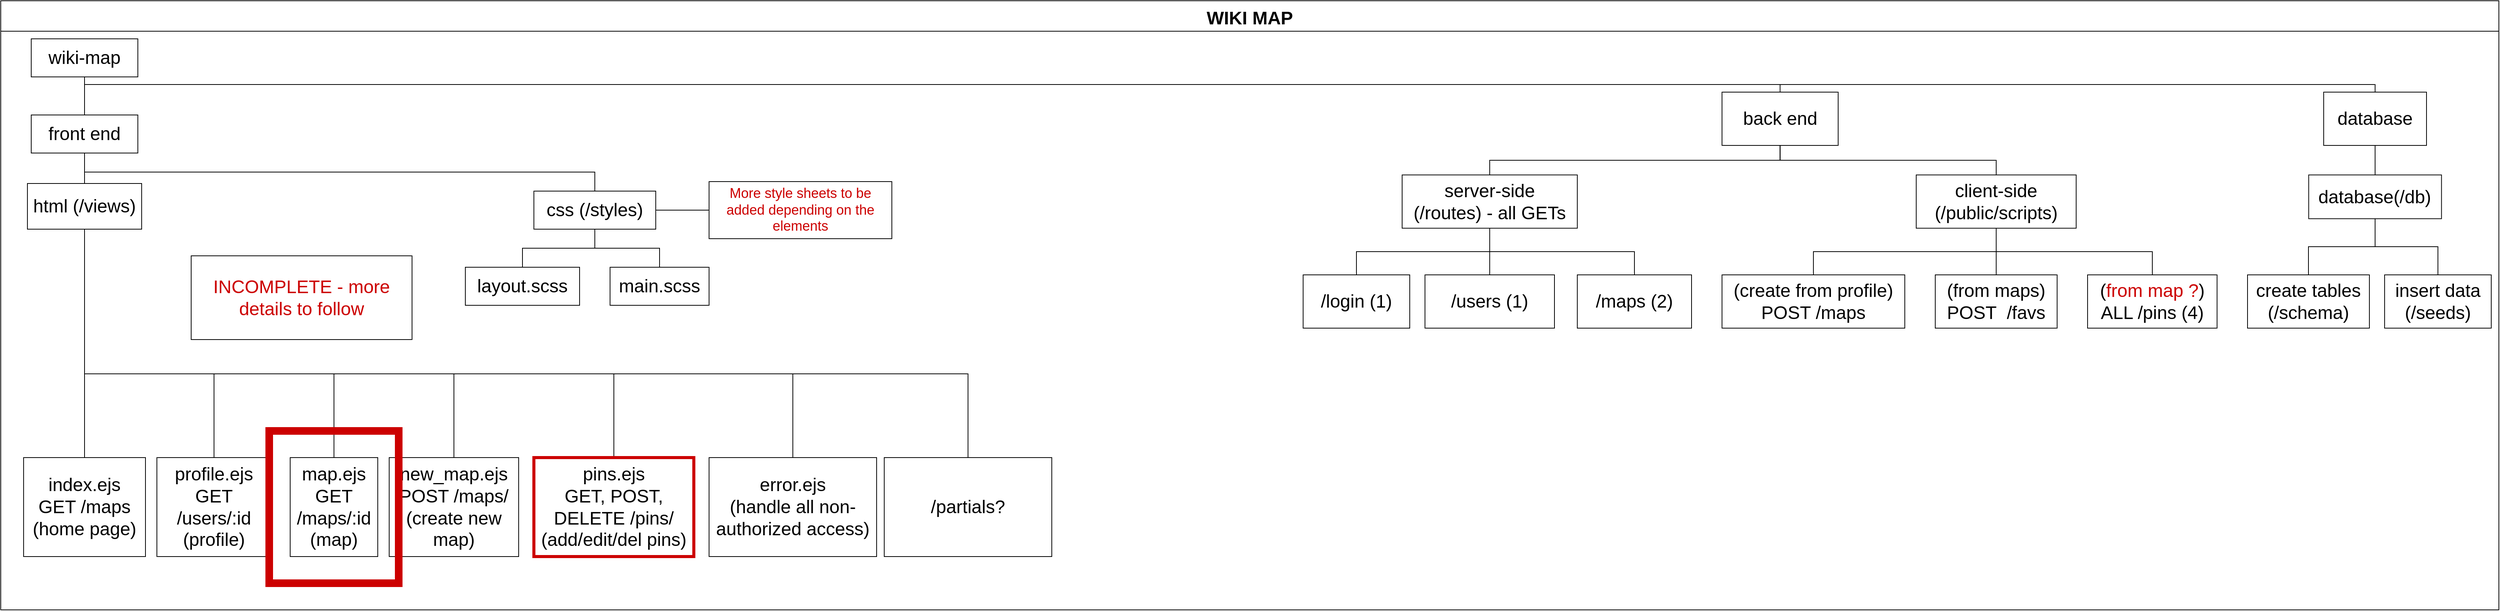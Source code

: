 <mxfile version="17.2.4" type="device"><diagram id="prtHgNgQTEPvFCAcTncT" name="Page-1"><mxGraphModel dx="2184" dy="1147" grid="1" gridSize="10" guides="1" tooltips="1" connect="1" arrows="1" fold="1" page="1" pageScale="1" pageWidth="1100" pageHeight="850" math="0" shadow="0"><root><mxCell id="0"/><mxCell id="1" parent="0"/><mxCell id="_WSLM0H4yx26yWdLZxbU-1" value="WIKI MAP" style="swimlane;startSize=40;horizontal=1;containerType=tree;fontSize=24;" parent="1" vertex="1"><mxGeometry x="10" y="25" width="3280" height="800" as="geometry"/></mxCell><mxCell id="_WSLM0H4yx26yWdLZxbU-2" value="" style="edgeStyle=elbowEdgeStyle;elbow=vertical;startArrow=none;endArrow=none;rounded=0;fontSize=24;" parent="_WSLM0H4yx26yWdLZxbU-1" source="_WSLM0H4yx26yWdLZxbU-3" target="_WSLM0H4yx26yWdLZxbU-8" edge="1"><mxGeometry relative="1" as="geometry"/></mxCell><mxCell id="_WSLM0H4yx26yWdLZxbU-3" value="wiki-map" style="whiteSpace=wrap;html=1;treeFolding=1;treeMoving=1;newEdgeStyle={&quot;edgeStyle&quot;:&quot;elbowEdgeStyle&quot;,&quot;startArrow&quot;:&quot;none&quot;,&quot;endArrow&quot;:&quot;none&quot;};fontSize=24;" parent="_WSLM0H4yx26yWdLZxbU-1" vertex="1"><mxGeometry x="40" y="50" width="140" height="50" as="geometry"/></mxCell><mxCell id="_WSLM0H4yx26yWdLZxbU-4" value="html (/views)" style="whiteSpace=wrap;html=1;treeFolding=1;treeMoving=1;newEdgeStyle={&quot;edgeStyle&quot;:&quot;elbowEdgeStyle&quot;,&quot;startArrow&quot;:&quot;none&quot;,&quot;endArrow&quot;:&quot;none&quot;};fontSize=24;" parent="_WSLM0H4yx26yWdLZxbU-1" vertex="1"><mxGeometry x="35" y="240" width="150" height="60" as="geometry"/></mxCell><mxCell id="_WSLM0H4yx26yWdLZxbU-7" value="" style="edgeStyle=elbowEdgeStyle;elbow=vertical;startArrow=none;endArrow=none;rounded=0;fontSize=24;" parent="_WSLM0H4yx26yWdLZxbU-1" source="_WSLM0H4yx26yWdLZxbU-8" target="_WSLM0H4yx26yWdLZxbU-4" edge="1"><mxGeometry relative="1" as="geometry"><mxPoint x="130" y="100" as="sourcePoint"/></mxGeometry></mxCell><mxCell id="_WSLM0H4yx26yWdLZxbU-8" value="front end" style="whiteSpace=wrap;html=1;treeFolding=1;treeMoving=1;newEdgeStyle={&quot;edgeStyle&quot;:&quot;elbowEdgeStyle&quot;,&quot;startArrow&quot;:&quot;none&quot;,&quot;endArrow&quot;:&quot;none&quot;};fontSize=24;" parent="_WSLM0H4yx26yWdLZxbU-1" vertex="1"><mxGeometry x="40" y="150" width="140" height="50" as="geometry"/></mxCell><mxCell id="_WSLM0H4yx26yWdLZxbU-13" value="" style="edgeStyle=elbowEdgeStyle;elbow=vertical;startArrow=none;endArrow=none;rounded=0;fontSize=24;" parent="_WSLM0H4yx26yWdLZxbU-1" source="_WSLM0H4yx26yWdLZxbU-3" target="_WSLM0H4yx26yWdLZxbU-14" edge="1"><mxGeometry relative="1" as="geometry"><mxPoint x="130" y="100" as="sourcePoint"/></mxGeometry></mxCell><mxCell id="_WSLM0H4yx26yWdLZxbU-14" value="back end" style="whiteSpace=wrap;html=1;treeFolding=1;treeMoving=1;newEdgeStyle={&quot;edgeStyle&quot;:&quot;elbowEdgeStyle&quot;,&quot;startArrow&quot;:&quot;none&quot;,&quot;endArrow&quot;:&quot;none&quot;};fontSize=24;" parent="_WSLM0H4yx26yWdLZxbU-1" vertex="1"><mxGeometry x="2260" y="120" width="152.5" height="70" as="geometry"/></mxCell><mxCell id="_WSLM0H4yx26yWdLZxbU-15" value="" style="edgeStyle=elbowEdgeStyle;elbow=vertical;startArrow=none;endArrow=none;rounded=0;fontSize=24;" parent="_WSLM0H4yx26yWdLZxbU-1" source="_WSLM0H4yx26yWdLZxbU-3" target="_WSLM0H4yx26yWdLZxbU-16" edge="1"><mxGeometry relative="1" as="geometry"><mxPoint x="130" y="100" as="sourcePoint"/></mxGeometry></mxCell><mxCell id="_WSLM0H4yx26yWdLZxbU-16" value="database" style="whiteSpace=wrap;html=1;treeFolding=1;treeMoving=1;newEdgeStyle={&quot;edgeStyle&quot;:&quot;elbowEdgeStyle&quot;,&quot;startArrow&quot;:&quot;none&quot;,&quot;endArrow&quot;:&quot;none&quot;};fontSize=24;" parent="_WSLM0H4yx26yWdLZxbU-1" vertex="1"><mxGeometry x="3050" y="120" width="135" height="70" as="geometry"/></mxCell><mxCell id="_WSLM0H4yx26yWdLZxbU-17" value="" style="edgeStyle=elbowEdgeStyle;elbow=vertical;startArrow=none;endArrow=none;rounded=0;fontSize=24;" parent="_WSLM0H4yx26yWdLZxbU-1" source="_WSLM0H4yx26yWdLZxbU-14" target="_WSLM0H4yx26yWdLZxbU-18" edge="1"><mxGeometry relative="1" as="geometry"><mxPoint x="1940" y="100" as="sourcePoint"/></mxGeometry></mxCell><mxCell id="_WSLM0H4yx26yWdLZxbU-18" value="server-side&lt;br&gt;(/routes) - all GETs" style="whiteSpace=wrap;html=1;treeFolding=1;treeMoving=1;newEdgeStyle={&quot;edgeStyle&quot;:&quot;elbowEdgeStyle&quot;,&quot;startArrow&quot;:&quot;none&quot;,&quot;endArrow&quot;:&quot;none&quot;};fontSize=24;" parent="_WSLM0H4yx26yWdLZxbU-1" vertex="1"><mxGeometry x="1840" y="228.75" width="230" height="70" as="geometry"/></mxCell><mxCell id="_WSLM0H4yx26yWdLZxbU-19" value="" style="edgeStyle=elbowEdgeStyle;elbow=vertical;startArrow=none;endArrow=none;rounded=0;fontSize=24;" parent="_WSLM0H4yx26yWdLZxbU-1" source="_WSLM0H4yx26yWdLZxbU-16" target="_WSLM0H4yx26yWdLZxbU-20" edge="1"><mxGeometry relative="1" as="geometry"><mxPoint x="2690" y="100" as="sourcePoint"/><mxPoint x="3080" y="200" as="targetPoint"/></mxGeometry></mxCell><mxCell id="_WSLM0H4yx26yWdLZxbU-20" value="database(/db)" style="whiteSpace=wrap;html=1;treeFolding=1;treeMoving=1;newEdgeStyle={&quot;edgeStyle&quot;:&quot;elbowEdgeStyle&quot;,&quot;startArrow&quot;:&quot;none&quot;,&quot;endArrow&quot;:&quot;none&quot;};fontSize=24;" parent="_WSLM0H4yx26yWdLZxbU-1" vertex="1"><mxGeometry x="3030.31" y="228.75" width="174.38" height="57.5" as="geometry"/></mxCell><mxCell id="_WSLM0H4yx26yWdLZxbU-21" value="" style="edgeStyle=elbowEdgeStyle;elbow=vertical;startArrow=none;endArrow=none;rounded=0;fontSize=24;" parent="_WSLM0H4yx26yWdLZxbU-1" source="_WSLM0H4yx26yWdLZxbU-8" target="_WSLM0H4yx26yWdLZxbU-22" edge="1"><mxGeometry relative="1" as="geometry"><mxPoint x="130" y="180" as="sourcePoint"/></mxGeometry></mxCell><mxCell id="_WSLM0H4yx26yWdLZxbU-22" value="css (/styles)" style="whiteSpace=wrap;html=1;treeFolding=1;treeMoving=1;newEdgeStyle={&quot;edgeStyle&quot;:&quot;elbowEdgeStyle&quot;,&quot;startArrow&quot;:&quot;none&quot;,&quot;endArrow&quot;:&quot;none&quot;};fontSize=24;" parent="_WSLM0H4yx26yWdLZxbU-1" vertex="1"><mxGeometry x="700" y="250" width="160" height="50" as="geometry"/></mxCell><mxCell id="_WSLM0H4yx26yWdLZxbU-23" value="" style="edgeStyle=elbowEdgeStyle;elbow=vertical;startArrow=none;endArrow=none;rounded=0;fontSize=24;" parent="_WSLM0H4yx26yWdLZxbU-1" source="_WSLM0H4yx26yWdLZxbU-4" target="_WSLM0H4yx26yWdLZxbU-24" edge="1"><mxGeometry relative="1" as="geometry"><mxPoint x="130" y="180" as="sourcePoint"/></mxGeometry></mxCell><mxCell id="_WSLM0H4yx26yWdLZxbU-24" value="index.ejs&lt;br style=&quot;font-size: 24px;&quot;&gt;GET /maps&lt;br style=&quot;font-size: 24px;&quot;&gt;(home page)" style="whiteSpace=wrap;html=1;treeFolding=1;treeMoving=1;newEdgeStyle={&quot;edgeStyle&quot;:&quot;elbowEdgeStyle&quot;,&quot;startArrow&quot;:&quot;none&quot;,&quot;endArrow&quot;:&quot;none&quot;};fontSize=24;" parent="_WSLM0H4yx26yWdLZxbU-1" vertex="1"><mxGeometry x="30" y="600" width="160" height="130" as="geometry"/></mxCell><mxCell id="_WSLM0H4yx26yWdLZxbU-31" value="" style="edgeStyle=elbowEdgeStyle;elbow=vertical;startArrow=none;endArrow=none;rounded=0;fontSize=24;" parent="_WSLM0H4yx26yWdLZxbU-1" source="_WSLM0H4yx26yWdLZxbU-4" target="_WSLM0H4yx26yWdLZxbU-32" edge="1"><mxGeometry relative="1" as="geometry"><mxPoint x="130" y="180" as="sourcePoint"/><Array as="points"><mxPoint x="200" y="490"/></Array></mxGeometry></mxCell><mxCell id="_WSLM0H4yx26yWdLZxbU-32" value="profile.ejs&lt;br style=&quot;font-size: 24px;&quot;&gt;GET /users/:id&lt;br style=&quot;font-size: 24px;&quot;&gt;(profile)" style="whiteSpace=wrap;html=1;treeFolding=1;treeMoving=1;newEdgeStyle={&quot;edgeStyle&quot;:&quot;elbowEdgeStyle&quot;,&quot;startArrow&quot;:&quot;none&quot;,&quot;endArrow&quot;:&quot;none&quot;};fontSize=24;" parent="_WSLM0H4yx26yWdLZxbU-1" vertex="1"><mxGeometry x="205" y="600" width="150" height="130" as="geometry"/></mxCell><mxCell id="_WSLM0H4yx26yWdLZxbU-33" value="" style="edgeStyle=elbowEdgeStyle;elbow=vertical;startArrow=none;endArrow=none;rounded=0;fontSize=24;" parent="_WSLM0H4yx26yWdLZxbU-1" source="_WSLM0H4yx26yWdLZxbU-4" target="_WSLM0H4yx26yWdLZxbU-34" edge="1"><mxGeometry relative="1" as="geometry"><mxPoint x="130" y="260" as="sourcePoint"/><Array as="points"><mxPoint x="280" y="490"/></Array></mxGeometry></mxCell><mxCell id="_WSLM0H4yx26yWdLZxbU-34" value="map.ejs&lt;br style=&quot;font-size: 24px;&quot;&gt;GET /maps/:id&lt;br style=&quot;font-size: 24px;&quot;&gt;(map)" style="whiteSpace=wrap;html=1;treeFolding=1;treeMoving=1;newEdgeStyle={&quot;edgeStyle&quot;:&quot;elbowEdgeStyle&quot;,&quot;startArrow&quot;:&quot;none&quot;,&quot;endArrow&quot;:&quot;none&quot;};fontSize=24;" parent="_WSLM0H4yx26yWdLZxbU-1" vertex="1"><mxGeometry x="380" y="600" width="115" height="130" as="geometry"/></mxCell><mxCell id="_WSLM0H4yx26yWdLZxbU-35" value="" style="edgeStyle=elbowEdgeStyle;elbow=vertical;startArrow=none;endArrow=none;rounded=0;fontSize=24;" parent="_WSLM0H4yx26yWdLZxbU-1" source="_WSLM0H4yx26yWdLZxbU-4" target="_WSLM0H4yx26yWdLZxbU-36" edge="1"><mxGeometry relative="1" as="geometry"><mxPoint x="130" y="260" as="sourcePoint"/><Array as="points"><mxPoint x="360" y="490"/></Array></mxGeometry></mxCell><mxCell id="_WSLM0H4yx26yWdLZxbU-36" value="new_map.ejs&lt;br style=&quot;font-size: 24px;&quot;&gt;POST /maps/&lt;br style=&quot;font-size: 24px;&quot;&gt;(create new map)" style="whiteSpace=wrap;html=1;treeFolding=1;treeMoving=1;newEdgeStyle={&quot;edgeStyle&quot;:&quot;elbowEdgeStyle&quot;,&quot;startArrow&quot;:&quot;none&quot;,&quot;endArrow&quot;:&quot;none&quot;};fontSize=24;" parent="_WSLM0H4yx26yWdLZxbU-1" vertex="1"><mxGeometry x="510" y="600" width="170" height="130" as="geometry"/></mxCell><mxCell id="_WSLM0H4yx26yWdLZxbU-37" value="" style="edgeStyle=elbowEdgeStyle;elbow=vertical;startArrow=none;endArrow=none;rounded=0;fontSize=24;" parent="_WSLM0H4yx26yWdLZxbU-1" source="_WSLM0H4yx26yWdLZxbU-4" target="_WSLM0H4yx26yWdLZxbU-38" edge="1"><mxGeometry relative="1" as="geometry"><mxPoint x="130" y="260" as="sourcePoint"/><Array as="points"><mxPoint x="470" y="490"/></Array></mxGeometry></mxCell><mxCell id="_WSLM0H4yx26yWdLZxbU-38" value="pins.ejs&lt;br style=&quot;font-size: 24px;&quot;&gt;GET, POST, DELETE /pins/&lt;br style=&quot;font-size: 24px;&quot;&gt;(add/edit/del pins)" style="whiteSpace=wrap;html=1;treeFolding=1;treeMoving=1;newEdgeStyle={&quot;edgeStyle&quot;:&quot;elbowEdgeStyle&quot;,&quot;startArrow&quot;:&quot;none&quot;,&quot;endArrow&quot;:&quot;none&quot;};fontSize=24;strokeColor=#CC0000;strokeWidth=4;" parent="_WSLM0H4yx26yWdLZxbU-1" vertex="1"><mxGeometry x="700" y="600" width="210" height="130" as="geometry"/></mxCell><mxCell id="_WSLM0H4yx26yWdLZxbU-39" value="INCOMPLETE - more details to follow" style="rounded=0;whiteSpace=wrap;html=1;fontSize=24;fontColor=#CC0000;" parent="_WSLM0H4yx26yWdLZxbU-1" vertex="1"><mxGeometry x="250" y="335" width="290" height="110" as="geometry"/></mxCell><mxCell id="_WSLM0H4yx26yWdLZxbU-40" value="" style="rounded=0;whiteSpace=wrap;html=1;fillColor=none;strokeColor=#CC0000;strokeWidth=10;fontSize=24;fontColor=#330000;" parent="_WSLM0H4yx26yWdLZxbU-1" vertex="1"><mxGeometry x="352.5" y="565" width="170" height="200" as="geometry"/></mxCell><mxCell id="VPKwE7r2LJzSWdLnU8Od-2" value="" style="edgeStyle=elbowEdgeStyle;elbow=vertical;startArrow=none;endArrow=none;rounded=0;fontSize=24;" parent="_WSLM0H4yx26yWdLZxbU-1" source="_WSLM0H4yx26yWdLZxbU-22" target="VPKwE7r2LJzSWdLnU8Od-3" edge="1"><mxGeometry relative="1" as="geometry"><mxPoint x="310" y="190" as="sourcePoint"/></mxGeometry></mxCell><mxCell id="VPKwE7r2LJzSWdLnU8Od-3" value="main.scss" style="whiteSpace=wrap;html=1;treeFolding=1;treeMoving=1;newEdgeStyle={&quot;edgeStyle&quot;:&quot;elbowEdgeStyle&quot;,&quot;startArrow&quot;:&quot;none&quot;,&quot;endArrow&quot;:&quot;none&quot;};fontSize=24;" parent="_WSLM0H4yx26yWdLZxbU-1" vertex="1"><mxGeometry x="800" y="350" width="130" height="50" as="geometry"/></mxCell><mxCell id="VPKwE7r2LJzSWdLnU8Od-4" value="" style="edgeStyle=elbowEdgeStyle;elbow=vertical;startArrow=none;endArrow=none;rounded=0;fontSize=24;" parent="_WSLM0H4yx26yWdLZxbU-1" source="_WSLM0H4yx26yWdLZxbU-22" target="VPKwE7r2LJzSWdLnU8Od-5" edge="1"><mxGeometry relative="1" as="geometry"><mxPoint x="1240" y="270" as="sourcePoint"/></mxGeometry></mxCell><mxCell id="VPKwE7r2LJzSWdLnU8Od-5" value="layout.scss" style="whiteSpace=wrap;html=1;treeFolding=1;treeMoving=1;newEdgeStyle={&quot;edgeStyle&quot;:&quot;elbowEdgeStyle&quot;,&quot;startArrow&quot;:&quot;none&quot;,&quot;endArrow&quot;:&quot;none&quot;};fontSize=24;" parent="_WSLM0H4yx26yWdLZxbU-1" vertex="1"><mxGeometry x="610" y="350" width="150" height="50" as="geometry"/></mxCell><mxCell id="VPKwE7r2LJzSWdLnU8Od-6" value="" style="edgeStyle=elbowEdgeStyle;elbow=vertical;startArrow=none;endArrow=none;rounded=0;fontSize=24;" parent="_WSLM0H4yx26yWdLZxbU-1" source="_WSLM0H4yx26yWdLZxbU-14" target="VPKwE7r2LJzSWdLnU8Od-7" edge="1"><mxGeometry relative="1" as="geometry"><mxPoint x="2160" y="180" as="sourcePoint"/></mxGeometry></mxCell><mxCell id="VPKwE7r2LJzSWdLnU8Od-7" value="client-side&lt;br style=&quot;font-size: 24px;&quot;&gt;(/public/scripts)" style="whiteSpace=wrap;html=1;treeFolding=1;treeMoving=1;newEdgeStyle={&quot;edgeStyle&quot;:&quot;elbowEdgeStyle&quot;,&quot;startArrow&quot;:&quot;none&quot;,&quot;endArrow&quot;:&quot;none&quot;};fontSize=24;" parent="_WSLM0H4yx26yWdLZxbU-1" vertex="1"><mxGeometry x="2515" y="228.75" width="210" height="70" as="geometry"/></mxCell><mxCell id="VPKwE7r2LJzSWdLnU8Od-8" value="" style="edgeStyle=elbowEdgeStyle;elbow=vertical;startArrow=none;endArrow=none;rounded=0;fontSize=24;exitX=0.5;exitY=1;exitDx=0;exitDy=0;" parent="_WSLM0H4yx26yWdLZxbU-1" source="_WSLM0H4yx26yWdLZxbU-20" target="VPKwE7r2LJzSWdLnU8Od-9" edge="1"><mxGeometry relative="1" as="geometry"><mxPoint x="3200" y="260" as="sourcePoint"/></mxGeometry></mxCell><mxCell id="VPKwE7r2LJzSWdLnU8Od-9" value="insert data&lt;br style=&quot;font-size: 24px;&quot;&gt;(/seeds)" style="whiteSpace=wrap;html=1;treeFolding=1;treeMoving=1;newEdgeStyle={&quot;edgeStyle&quot;:&quot;elbowEdgeStyle&quot;,&quot;startArrow&quot;:&quot;none&quot;,&quot;endArrow&quot;:&quot;none&quot;};fontSize=24;" parent="_WSLM0H4yx26yWdLZxbU-1" vertex="1"><mxGeometry x="3130" y="360" width="140" height="70" as="geometry"/></mxCell><mxCell id="VPKwE7r2LJzSWdLnU8Od-10" value="" style="edgeStyle=elbowEdgeStyle;elbow=vertical;startArrow=none;endArrow=none;rounded=0;fontSize=24;exitX=0.5;exitY=1;exitDx=0;exitDy=0;" parent="_WSLM0H4yx26yWdLZxbU-1" source="_WSLM0H4yx26yWdLZxbU-20" target="VPKwE7r2LJzSWdLnU8Od-11" edge="1"><mxGeometry relative="1" as="geometry"><mxPoint x="3200" y="280" as="sourcePoint"/></mxGeometry></mxCell><mxCell id="VPKwE7r2LJzSWdLnU8Od-11" value="create tables (/schema)" style="whiteSpace=wrap;html=1;treeFolding=1;treeMoving=1;newEdgeStyle={&quot;edgeStyle&quot;:&quot;elbowEdgeStyle&quot;,&quot;startArrow&quot;:&quot;none&quot;,&quot;endArrow&quot;:&quot;none&quot;};fontSize=24;" parent="_WSLM0H4yx26yWdLZxbU-1" vertex="1"><mxGeometry x="2950" y="360" width="160" height="70" as="geometry"/></mxCell><mxCell id="VPKwE7r2LJzSWdLnU8Od-12" value="" style="edgeStyle=elbowEdgeStyle;elbow=vertical;startArrow=none;endArrow=none;rounded=0;fontSize=24;" parent="_WSLM0H4yx26yWdLZxbU-1" source="_WSLM0H4yx26yWdLZxbU-4" target="VPKwE7r2LJzSWdLnU8Od-13" edge="1"><mxGeometry relative="1" as="geometry"><mxPoint x="130" y="260" as="sourcePoint"/><Array as="points"><mxPoint x="690" y="490"/></Array></mxGeometry></mxCell><mxCell id="VPKwE7r2LJzSWdLnU8Od-13" value="/partials?" style="whiteSpace=wrap;html=1;treeFolding=1;treeMoving=1;newEdgeStyle={&quot;edgeStyle&quot;:&quot;elbowEdgeStyle&quot;,&quot;startArrow&quot;:&quot;none&quot;,&quot;endArrow&quot;:&quot;none&quot;};fontSize=24;" parent="_WSLM0H4yx26yWdLZxbU-1" vertex="1"><mxGeometry x="1160" y="600" width="220" height="130" as="geometry"/></mxCell><mxCell id="VPKwE7r2LJzSWdLnU8Od-14" value="" style="edgeStyle=elbowEdgeStyle;elbow=vertical;startArrow=none;endArrow=none;rounded=0;fontSize=24;" parent="_WSLM0H4yx26yWdLZxbU-1" source="_WSLM0H4yx26yWdLZxbU-4" target="VPKwE7r2LJzSWdLnU8Od-15" edge="1"><mxGeometry relative="1" as="geometry"><mxPoint x="130" y="260" as="sourcePoint"/><Array as="points"><mxPoint x="570" y="490"/></Array></mxGeometry></mxCell><mxCell id="VPKwE7r2LJzSWdLnU8Od-15" value="error.ejs&lt;br style=&quot;font-size: 24px&quot;&gt;(handle all non-authorized access)" style="whiteSpace=wrap;html=1;treeFolding=1;treeMoving=1;newEdgeStyle={&quot;edgeStyle&quot;:&quot;elbowEdgeStyle&quot;,&quot;startArrow&quot;:&quot;none&quot;,&quot;endArrow&quot;:&quot;none&quot;};fontSize=24;" parent="_WSLM0H4yx26yWdLZxbU-1" vertex="1"><mxGeometry x="930" y="600" width="220" height="130" as="geometry"/></mxCell><mxCell id="VPKwE7r2LJzSWdLnU8Od-16" value="" style="edgeStyle=elbowEdgeStyle;elbow=vertical;startArrow=none;endArrow=none;rounded=0;fontSize=24;" parent="_WSLM0H4yx26yWdLZxbU-1" source="_WSLM0H4yx26yWdLZxbU-18" target="VPKwE7r2LJzSWdLnU8Od-17" edge="1"><mxGeometry relative="1" as="geometry"><mxPoint x="2260" y="180" as="sourcePoint"/></mxGeometry></mxCell><mxCell id="VPKwE7r2LJzSWdLnU8Od-17" value="/maps (2)" style="whiteSpace=wrap;html=1;treeFolding=1;treeMoving=1;newEdgeStyle={&quot;edgeStyle&quot;:&quot;elbowEdgeStyle&quot;,&quot;startArrow&quot;:&quot;none&quot;,&quot;endArrow&quot;:&quot;none&quot;};fontSize=24;" parent="_WSLM0H4yx26yWdLZxbU-1" vertex="1"><mxGeometry x="2070" y="360" width="150" height="70" as="geometry"/></mxCell><mxCell id="VPKwE7r2LJzSWdLnU8Od-22" value="" style="edgeStyle=elbowEdgeStyle;elbow=vertical;startArrow=none;endArrow=none;rounded=0;fontSize=24;" parent="_WSLM0H4yx26yWdLZxbU-1" source="_WSLM0H4yx26yWdLZxbU-18" target="VPKwE7r2LJzSWdLnU8Od-23" edge="1"><mxGeometry relative="1" as="geometry"><mxPoint x="2150" y="260" as="sourcePoint"/></mxGeometry></mxCell><mxCell id="VPKwE7r2LJzSWdLnU8Od-23" value="/users (1)" style="whiteSpace=wrap;html=1;treeFolding=1;treeMoving=1;newEdgeStyle={&quot;edgeStyle&quot;:&quot;elbowEdgeStyle&quot;,&quot;startArrow&quot;:&quot;none&quot;,&quot;endArrow&quot;:&quot;none&quot;};fontSize=24;" parent="_WSLM0H4yx26yWdLZxbU-1" vertex="1"><mxGeometry x="1870" y="360" width="170" height="70" as="geometry"/></mxCell><mxCell id="VPKwE7r2LJzSWdLnU8Od-24" value="" style="edgeStyle=elbowEdgeStyle;elbow=vertical;startArrow=none;endArrow=none;rounded=0;fontSize=24;" parent="_WSLM0H4yx26yWdLZxbU-1" source="_WSLM0H4yx26yWdLZxbU-18" target="VPKwE7r2LJzSWdLnU8Od-25" edge="1"><mxGeometry relative="1" as="geometry"><mxPoint x="2150" y="260" as="sourcePoint"/></mxGeometry></mxCell><mxCell id="VPKwE7r2LJzSWdLnU8Od-25" value="/login (1)" style="whiteSpace=wrap;html=1;treeFolding=1;treeMoving=1;newEdgeStyle={&quot;edgeStyle&quot;:&quot;elbowEdgeStyle&quot;,&quot;startArrow&quot;:&quot;none&quot;,&quot;endArrow&quot;:&quot;none&quot;};fontSize=24;" parent="_WSLM0H4yx26yWdLZxbU-1" vertex="1"><mxGeometry x="1710" y="360" width="140" height="70" as="geometry"/></mxCell><mxCell id="VPKwE7r2LJzSWdLnU8Od-78" value="" style="edgeStyle=elbowEdgeStyle;elbow=vertical;startArrow=none;endArrow=none;rounded=0;fontSize=24;" parent="_WSLM0H4yx26yWdLZxbU-1" source="VPKwE7r2LJzSWdLnU8Od-7" target="VPKwE7r2LJzSWdLnU8Od-79" edge="1"><mxGeometry relative="1" as="geometry"><mxPoint x="2300" y="180" as="sourcePoint"/></mxGeometry></mxCell><mxCell id="VPKwE7r2LJzSWdLnU8Od-81" value="" style="edgeStyle=elbowEdgeStyle;elbow=vertical;startArrow=none;endArrow=none;rounded=0;fontSize=24;" parent="_WSLM0H4yx26yWdLZxbU-1" source="VPKwE7r2LJzSWdLnU8Od-7" target="VPKwE7r2LJzSWdLnU8Od-82" edge="1"><mxGeometry relative="1" as="geometry"><mxPoint x="2600" y="260" as="sourcePoint"/></mxGeometry></mxCell><mxCell id="VPKwE7r2LJzSWdLnU8Od-82" value="(create from profile)&lt;br&gt;POST /maps" style="whiteSpace=wrap;html=1;treeFolding=1;treeMoving=1;newEdgeStyle={&quot;edgeStyle&quot;:&quot;elbowEdgeStyle&quot;,&quot;startArrow&quot;:&quot;none&quot;,&quot;endArrow&quot;:&quot;none&quot;};fontSize=24;" parent="_WSLM0H4yx26yWdLZxbU-1" vertex="1"><mxGeometry x="2260" y="360" width="240" height="70" as="geometry"/></mxCell><mxCell id="VPKwE7r2LJzSWdLnU8Od-83" value="" style="edgeStyle=elbowEdgeStyle;elbow=vertical;startArrow=none;endArrow=none;rounded=0;fontSize=24;exitX=0.5;exitY=1;exitDx=0;exitDy=0;" parent="_WSLM0H4yx26yWdLZxbU-1" source="VPKwE7r2LJzSWdLnU8Od-7" target="VPKwE7r2LJzSWdLnU8Od-84" edge="1"><mxGeometry relative="1" as="geometry"><mxPoint x="2550" y="260" as="sourcePoint"/></mxGeometry></mxCell><mxCell id="VPKwE7r2LJzSWdLnU8Od-84" value="(&lt;font color=&quot;#cc0000&quot;&gt;from map ?&lt;/font&gt;)&lt;br&gt;ALL /pins (4)" style="whiteSpace=wrap;html=1;treeFolding=1;treeMoving=1;newEdgeStyle={&quot;edgeStyle&quot;:&quot;elbowEdgeStyle&quot;,&quot;startArrow&quot;:&quot;none&quot;,&quot;endArrow&quot;:&quot;none&quot;};fontSize=24;" parent="_WSLM0H4yx26yWdLZxbU-1" vertex="1"><mxGeometry x="2740" y="360" width="170" height="70" as="geometry"/></mxCell><mxCell id="VPKwE7r2LJzSWdLnU8Od-79" value="(from maps)&lt;br&gt;POST&amp;nbsp; /favs" style="whiteSpace=wrap;html=1;treeFolding=1;treeMoving=1;newEdgeStyle={&quot;edgeStyle&quot;:&quot;elbowEdgeStyle&quot;,&quot;startArrow&quot;:&quot;none&quot;,&quot;endArrow&quot;:&quot;none&quot;};fontSize=24;" parent="_WSLM0H4yx26yWdLZxbU-1" vertex="1"><mxGeometry x="2540" y="360" width="160" height="70" as="geometry"/></mxCell><mxCell id="VPKwE7r2LJzSWdLnU8Od-85" value="" style="edgeStyle=elbowEdgeStyle;elbow=vertical;startArrow=none;endArrow=none;rounded=0;fontSize=24;" parent="_WSLM0H4yx26yWdLZxbU-1" source="VPKwE7r2LJzSWdLnU8Od-7" target="VPKwE7r2LJzSWdLnU8Od-79" edge="1"><mxGeometry relative="1" as="geometry"><mxPoint x="2555" y="275" as="sourcePoint"/><mxPoint x="2655" y="400" as="targetPoint"/></mxGeometry></mxCell><mxCell id="VPKwE7r2LJzSWdLnU8Od-95" value="" style="edgeStyle=elbowEdgeStyle;elbow=vertical;startArrow=none;endArrow=none;rounded=0;fontSize=24;" parent="_WSLM0H4yx26yWdLZxbU-1" source="_WSLM0H4yx26yWdLZxbU-22" target="VPKwE7r2LJzSWdLnU8Od-96" edge="1"><mxGeometry relative="1" as="geometry"><mxPoint x="110" y="220" as="sourcePoint"/></mxGeometry></mxCell><mxCell id="VPKwE7r2LJzSWdLnU8Od-96" value="&lt;font color=&quot;#cc0000&quot; style=&quot;font-size: 18px&quot;&gt;More style sheets to be added depending on the elements&lt;/font&gt;" style="whiteSpace=wrap;html=1;treeFolding=1;treeMoving=1;newEdgeStyle={&quot;edgeStyle&quot;:&quot;elbowEdgeStyle&quot;,&quot;startArrow&quot;:&quot;none&quot;,&quot;endArrow&quot;:&quot;none&quot;};fontSize=18;" parent="_WSLM0H4yx26yWdLZxbU-1" vertex="1"><mxGeometry x="930" y="237.5" width="240" height="75" as="geometry"/></mxCell></root></mxGraphModel></diagram></mxfile>